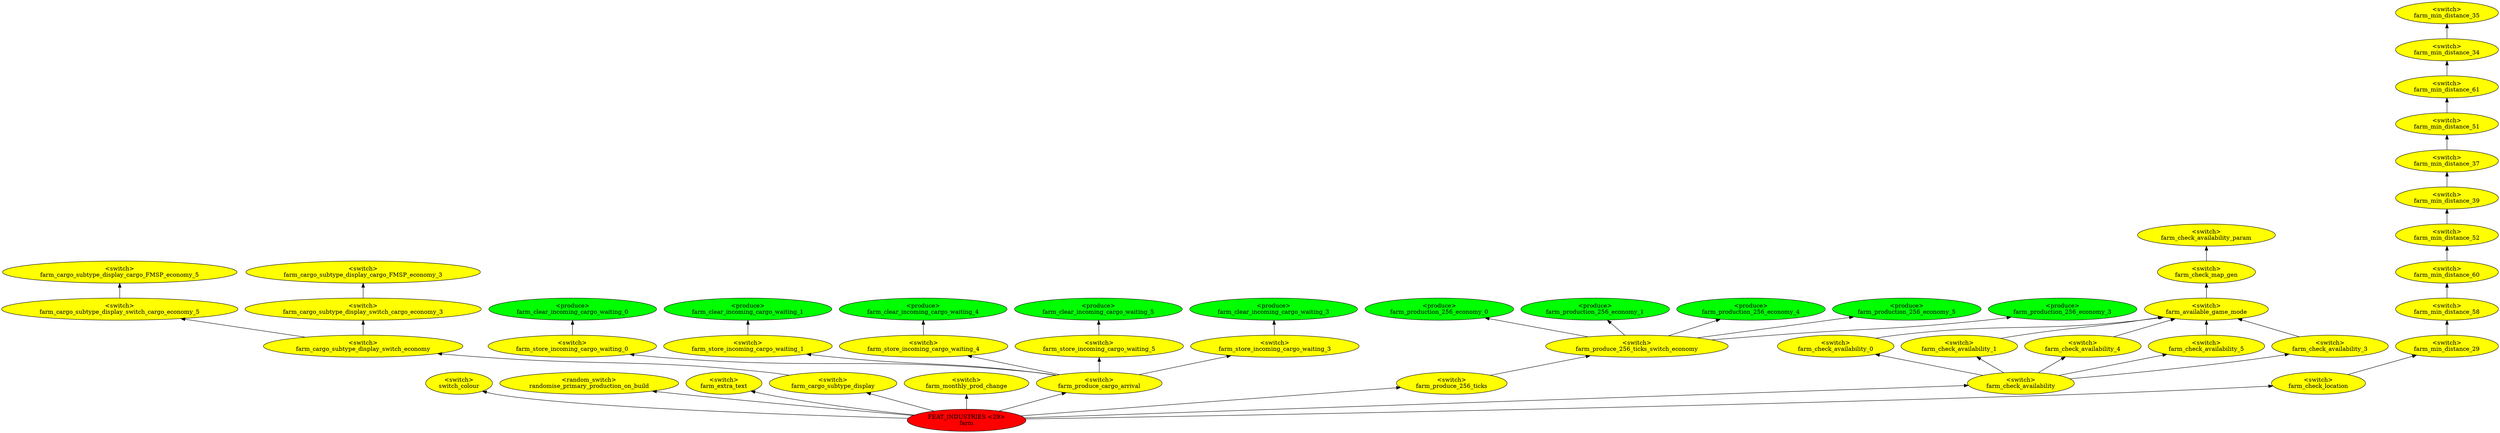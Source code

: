 digraph {
rankdir="BT"
switch_colour [fillcolor=yellow style="filled" label="<switch>\nswitch_colour"]
randomise_primary_production_on_build [fillcolor=yellow style="filled" label="<random_switch>\nrandomise_primary_production_on_build"]
farm_extra_text [fillcolor=yellow style="filled" label="<switch>\nfarm_extra_text"]
farm_cargo_subtype_display_cargo_FMSP_economy_5 [fillcolor=yellow style="filled" label="<switch>\nfarm_cargo_subtype_display_cargo_FMSP_economy_5"]
farm_cargo_subtype_display_switch_cargo_economy_5 [fillcolor=yellow style="filled" label="<switch>\nfarm_cargo_subtype_display_switch_cargo_economy_5"]
farm_cargo_subtype_display_cargo_FMSP_economy_3 [fillcolor=yellow style="filled" label="<switch>\nfarm_cargo_subtype_display_cargo_FMSP_economy_3"]
farm_cargo_subtype_display_switch_cargo_economy_3 [fillcolor=yellow style="filled" label="<switch>\nfarm_cargo_subtype_display_switch_cargo_economy_3"]
farm_cargo_subtype_display_switch_economy [fillcolor=yellow style="filled" label="<switch>\nfarm_cargo_subtype_display_switch_economy"]
farm_cargo_subtype_display [fillcolor=yellow style="filled" label="<switch>\nfarm_cargo_subtype_display"]
farm_monthly_prod_change [fillcolor=yellow style="filled" label="<switch>\nfarm_monthly_prod_change"]
farm_clear_incoming_cargo_waiting_0 [fillcolor=green style="filled" label="<produce>\nfarm_clear_incoming_cargo_waiting_0"]
farm_store_incoming_cargo_waiting_0 [fillcolor=yellow style="filled" label="<switch>\nfarm_store_incoming_cargo_waiting_0"]
farm_clear_incoming_cargo_waiting_1 [fillcolor=green style="filled" label="<produce>\nfarm_clear_incoming_cargo_waiting_1"]
farm_store_incoming_cargo_waiting_1 [fillcolor=yellow style="filled" label="<switch>\nfarm_store_incoming_cargo_waiting_1"]
farm_clear_incoming_cargo_waiting_4 [fillcolor=green style="filled" label="<produce>\nfarm_clear_incoming_cargo_waiting_4"]
farm_store_incoming_cargo_waiting_4 [fillcolor=yellow style="filled" label="<switch>\nfarm_store_incoming_cargo_waiting_4"]
farm_clear_incoming_cargo_waiting_5 [fillcolor=green style="filled" label="<produce>\nfarm_clear_incoming_cargo_waiting_5"]
farm_store_incoming_cargo_waiting_5 [fillcolor=yellow style="filled" label="<switch>\nfarm_store_incoming_cargo_waiting_5"]
farm_clear_incoming_cargo_waiting_3 [fillcolor=green style="filled" label="<produce>\nfarm_clear_incoming_cargo_waiting_3"]
farm_store_incoming_cargo_waiting_3 [fillcolor=yellow style="filled" label="<switch>\nfarm_store_incoming_cargo_waiting_3"]
farm_produce_cargo_arrival [fillcolor=yellow style="filled" label="<switch>\nfarm_produce_cargo_arrival"]
farm_production_256_economy_0 [fillcolor=green style="filled" label="<produce>\nfarm_production_256_economy_0"]
farm_production_256_economy_1 [fillcolor=green style="filled" label="<produce>\nfarm_production_256_economy_1"]
farm_production_256_economy_4 [fillcolor=green style="filled" label="<produce>\nfarm_production_256_economy_4"]
farm_production_256_economy_5 [fillcolor=green style="filled" label="<produce>\nfarm_production_256_economy_5"]
farm_production_256_economy_3 [fillcolor=green style="filled" label="<produce>\nfarm_production_256_economy_3"]
farm_produce_256_ticks_switch_economy [fillcolor=yellow style="filled" label="<switch>\nfarm_produce_256_ticks_switch_economy"]
farm_produce_256_ticks [fillcolor=yellow style="filled" label="<switch>\nfarm_produce_256_ticks"]
farm_check_availability_param [fillcolor=yellow style="filled" label="<switch>\nfarm_check_availability_param"]
farm_check_map_gen [fillcolor=yellow style="filled" label="<switch>\nfarm_check_map_gen"]
farm_available_game_mode [fillcolor=yellow style="filled" label="<switch>\nfarm_available_game_mode"]
farm_check_availability_0 [fillcolor=yellow style="filled" label="<switch>\nfarm_check_availability_0"]
farm_check_availability_1 [fillcolor=yellow style="filled" label="<switch>\nfarm_check_availability_1"]
farm_check_availability_4 [fillcolor=yellow style="filled" label="<switch>\nfarm_check_availability_4"]
farm_check_availability_5 [fillcolor=yellow style="filled" label="<switch>\nfarm_check_availability_5"]
farm_check_availability_3 [fillcolor=yellow style="filled" label="<switch>\nfarm_check_availability_3"]
farm_check_availability [fillcolor=yellow style="filled" label="<switch>\nfarm_check_availability"]
farm_min_distance_35 [fillcolor=yellow style="filled" label="<switch>\nfarm_min_distance_35"]
farm_min_distance_34 [fillcolor=yellow style="filled" label="<switch>\nfarm_min_distance_34"]
farm_min_distance_61 [fillcolor=yellow style="filled" label="<switch>\nfarm_min_distance_61"]
farm_min_distance_51 [fillcolor=yellow style="filled" label="<switch>\nfarm_min_distance_51"]
farm_min_distance_37 [fillcolor=yellow style="filled" label="<switch>\nfarm_min_distance_37"]
farm_min_distance_39 [fillcolor=yellow style="filled" label="<switch>\nfarm_min_distance_39"]
farm_min_distance_52 [fillcolor=yellow style="filled" label="<switch>\nfarm_min_distance_52"]
farm_min_distance_60 [fillcolor=yellow style="filled" label="<switch>\nfarm_min_distance_60"]
farm_min_distance_58 [fillcolor=yellow style="filled" label="<switch>\nfarm_min_distance_58"]
farm_min_distance_29 [fillcolor=yellow style="filled" label="<switch>\nfarm_min_distance_29"]
farm_check_location [fillcolor=yellow style="filled" label="<switch>\nfarm_check_location"]
farm [fillcolor=red style="filled" label="FEAT_INDUSTRIES <29>\nfarm"]
farm_min_distance_58->farm_min_distance_60
farm_check_location->farm_min_distance_29
farm_produce_256_ticks_switch_economy->farm_production_256_economy_0
farm_cargo_subtype_display_switch_economy->farm_cargo_subtype_display_switch_cargo_economy_5
farm->farm_check_availability
farm_cargo_subtype_display->farm_cargo_subtype_display_switch_economy
farm_check_availability_4->farm_available_game_mode
farm->farm_cargo_subtype_display
farm_check_availability->farm_check_availability_0
farm_cargo_subtype_display_switch_economy->farm_cargo_subtype_display_switch_cargo_economy_3
farm_store_incoming_cargo_waiting_5->farm_clear_incoming_cargo_waiting_5
farm_produce_256_ticks_switch_economy->farm_production_256_economy_3
farm_check_availability_3->farm_available_game_mode
farm->switch_colour
farm_produce_cargo_arrival->farm_store_incoming_cargo_waiting_3
farm_store_incoming_cargo_waiting_3->farm_clear_incoming_cargo_waiting_3
farm_cargo_subtype_display_switch_cargo_economy_3->farm_cargo_subtype_display_cargo_FMSP_economy_3
farm_store_incoming_cargo_waiting_1->farm_clear_incoming_cargo_waiting_1
farm_min_distance_34->farm_min_distance_35
farm_check_availability_1->farm_available_game_mode
farm_cargo_subtype_display_switch_cargo_economy_5->farm_cargo_subtype_display_cargo_FMSP_economy_5
farm->farm_produce_cargo_arrival
farm_check_availability_5->farm_available_game_mode
farm_min_distance_39->farm_min_distance_37
farm_produce_cargo_arrival->farm_store_incoming_cargo_waiting_5
farm_check_availability->farm_check_availability_5
farm_store_incoming_cargo_waiting_4->farm_clear_incoming_cargo_waiting_4
farm_check_availability->farm_check_availability_1
farm_produce_256_ticks->farm_produce_256_ticks_switch_economy
farm_produce_cargo_arrival->farm_store_incoming_cargo_waiting_0
farm->farm_produce_256_ticks
farm_produce_cargo_arrival->farm_store_incoming_cargo_waiting_1
farm_min_distance_60->farm_min_distance_52
farm_min_distance_52->farm_min_distance_39
farm->farm_check_location
farm_produce_256_ticks_switch_economy->farm_production_256_economy_4
farm_check_availability_0->farm_available_game_mode
farm_check_map_gen->farm_check_availability_param
farm_produce_cargo_arrival->farm_store_incoming_cargo_waiting_4
farm_produce_256_ticks_switch_economy->farm_production_256_economy_5
farm_min_distance_37->farm_min_distance_51
farm->farm_extra_text
farm->farm_monthly_prod_change
farm_store_incoming_cargo_waiting_0->farm_clear_incoming_cargo_waiting_0
farm_min_distance_61->farm_min_distance_34
farm_check_availability->farm_check_availability_3
farm_produce_256_ticks_switch_economy->farm_production_256_economy_1
farm_min_distance_29->farm_min_distance_58
farm_check_availability->farm_check_availability_4
farm_min_distance_51->farm_min_distance_61
farm->randomise_primary_production_on_build
farm_available_game_mode->farm_check_map_gen
}
